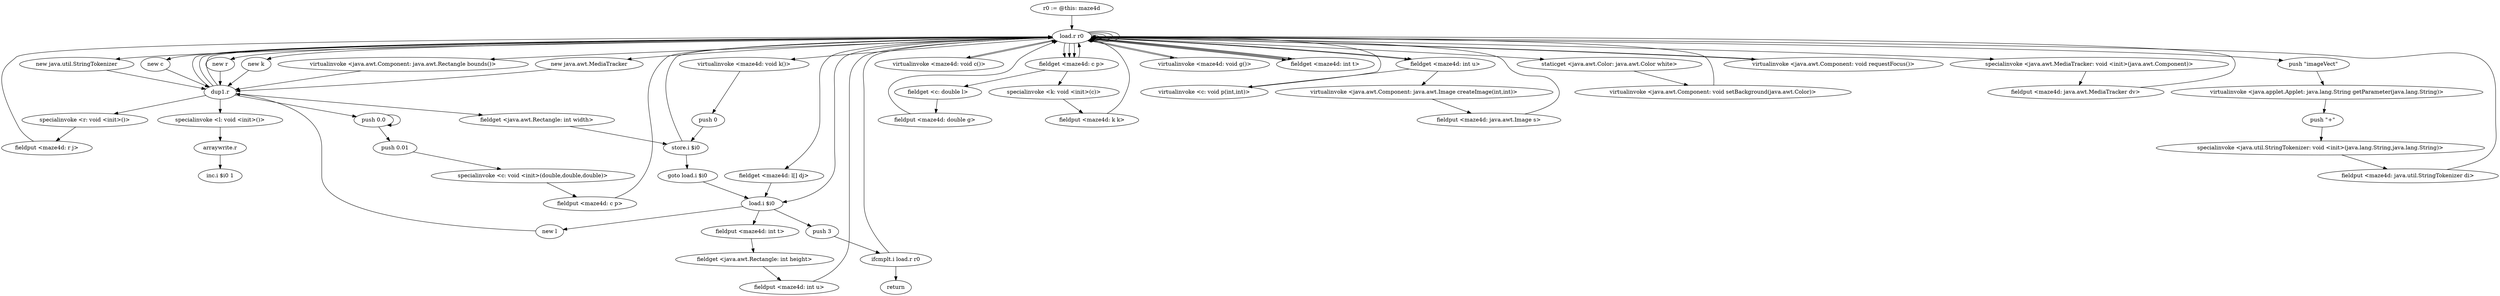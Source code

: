 digraph "" {
    "r0 := @this: maze4d"
    "load.r r0"
    "r0 := @this: maze4d"->"load.r r0";
    "new c"
    "load.r r0"->"new c";
    "dup1.r"
    "new c"->"dup1.r";
    "push 0.0"
    "dup1.r"->"push 0.0";
    "push 0.0"->"push 0.0";
    "push 0.01"
    "push 0.0"->"push 0.01";
    "specialinvoke <c: void <init>(double,double,double)>"
    "push 0.01"->"specialinvoke <c: void <init>(double,double,double)>";
    "fieldput <maze4d: c p>"
    "specialinvoke <c: void <init>(double,double,double)>"->"fieldput <maze4d: c p>";
    "fieldput <maze4d: c p>"->"load.r r0";
    "virtualinvoke <maze4d: void c()>"
    "load.r r0"->"virtualinvoke <maze4d: void c()>";
    "virtualinvoke <maze4d: void c()>"->"load.r r0";
    "load.r r0"->"load.r r0";
    "fieldget <maze4d: c p>"
    "load.r r0"->"fieldget <maze4d: c p>";
    "fieldget <c: double l>"
    "fieldget <maze4d: c p>"->"fieldget <c: double l>";
    "fieldput <maze4d: double g>"
    "fieldget <c: double l>"->"fieldput <maze4d: double g>";
    "fieldput <maze4d: double g>"->"load.r r0";
    "new r"
    "load.r r0"->"new r";
    "new r"->"dup1.r";
    "specialinvoke <r: void <init>()>"
    "dup1.r"->"specialinvoke <r: void <init>()>";
    "fieldput <maze4d: r j>"
    "specialinvoke <r: void <init>()>"->"fieldput <maze4d: r j>";
    "fieldput <maze4d: r j>"->"load.r r0";
    "new k"
    "load.r r0"->"new k";
    "new k"->"dup1.r";
    "dup1.r"->"load.r r0";
    "load.r r0"->"fieldget <maze4d: c p>";
    "specialinvoke <k: void <init>(c)>"
    "fieldget <maze4d: c p>"->"specialinvoke <k: void <init>(c)>";
    "fieldput <maze4d: k k>"
    "specialinvoke <k: void <init>(c)>"->"fieldput <maze4d: k k>";
    "fieldput <maze4d: k k>"->"load.r r0";
    "virtualinvoke <maze4d: void g()>"
    "load.r r0"->"virtualinvoke <maze4d: void g()>";
    "virtualinvoke <maze4d: void g()>"->"load.r r0";
    "load.r r0"->"load.r r0";
    "virtualinvoke <java.awt.Component: java.awt.Rectangle bounds()>"
    "load.r r0"->"virtualinvoke <java.awt.Component: java.awt.Rectangle bounds()>";
    "virtualinvoke <java.awt.Component: java.awt.Rectangle bounds()>"->"dup1.r";
    "fieldget <java.awt.Rectangle: int width>"
    "dup1.r"->"fieldget <java.awt.Rectangle: int width>";
    "store.i $i0"
    "fieldget <java.awt.Rectangle: int width>"->"store.i $i0";
    "store.i $i0"->"load.r r0";
    "load.i $i0"
    "load.r r0"->"load.i $i0";
    "fieldput <maze4d: int t>"
    "load.i $i0"->"fieldput <maze4d: int t>";
    "fieldget <java.awt.Rectangle: int height>"
    "fieldput <maze4d: int t>"->"fieldget <java.awt.Rectangle: int height>";
    "fieldput <maze4d: int u>"
    "fieldget <java.awt.Rectangle: int height>"->"fieldput <maze4d: int u>";
    "fieldput <maze4d: int u>"->"load.r r0";
    "load.r r0"->"fieldget <maze4d: c p>";
    "fieldget <maze4d: c p>"->"load.r r0";
    "fieldget <maze4d: int t>"
    "load.r r0"->"fieldget <maze4d: int t>";
    "fieldget <maze4d: int t>"->"load.r r0";
    "fieldget <maze4d: int u>"
    "load.r r0"->"fieldget <maze4d: int u>";
    "virtualinvoke <c: void p(int,int)>"
    "fieldget <maze4d: int u>"->"virtualinvoke <c: void p(int,int)>";
    "virtualinvoke <c: void p(int,int)>"->"load.r r0";
    "load.r r0"->"load.r r0";
    "load.r r0"->"load.r r0";
    "load.r r0"->"fieldget <maze4d: int t>";
    "fieldget <maze4d: int t>"->"load.r r0";
    "load.r r0"->"fieldget <maze4d: int u>";
    "virtualinvoke <java.awt.Component: java.awt.Image createImage(int,int)>"
    "fieldget <maze4d: int u>"->"virtualinvoke <java.awt.Component: java.awt.Image createImage(int,int)>";
    "fieldput <maze4d: java.awt.Image s>"
    "virtualinvoke <java.awt.Component: java.awt.Image createImage(int,int)>"->"fieldput <maze4d: java.awt.Image s>";
    "fieldput <maze4d: java.awt.Image s>"->"load.r r0";
    "staticget <java.awt.Color: java.awt.Color white>"
    "load.r r0"->"staticget <java.awt.Color: java.awt.Color white>";
    "virtualinvoke <java.awt.Component: void setBackground(java.awt.Color)>"
    "staticget <java.awt.Color: java.awt.Color white>"->"virtualinvoke <java.awt.Component: void setBackground(java.awt.Color)>";
    "virtualinvoke <java.awt.Component: void setBackground(java.awt.Color)>"->"load.r r0";
    "virtualinvoke <java.awt.Component: void requestFocus()>"
    "load.r r0"->"virtualinvoke <java.awt.Component: void requestFocus()>";
    "virtualinvoke <java.awt.Component: void requestFocus()>"->"load.r r0";
    "new java.awt.MediaTracker"
    "load.r r0"->"new java.awt.MediaTracker";
    "new java.awt.MediaTracker"->"dup1.r";
    "dup1.r"->"load.r r0";
    "specialinvoke <java.awt.MediaTracker: void <init>(java.awt.Component)>"
    "load.r r0"->"specialinvoke <java.awt.MediaTracker: void <init>(java.awt.Component)>";
    "fieldput <maze4d: java.awt.MediaTracker dv>"
    "specialinvoke <java.awt.MediaTracker: void <init>(java.awt.Component)>"->"fieldput <maze4d: java.awt.MediaTracker dv>";
    "fieldput <maze4d: java.awt.MediaTracker dv>"->"load.r r0";
    "new java.util.StringTokenizer"
    "load.r r0"->"new java.util.StringTokenizer";
    "new java.util.StringTokenizer"->"dup1.r";
    "dup1.r"->"load.r r0";
    "push \"imageVect\""
    "load.r r0"->"push \"imageVect\"";
    "virtualinvoke <java.applet.Applet: java.lang.String getParameter(java.lang.String)>"
    "push \"imageVect\""->"virtualinvoke <java.applet.Applet: java.lang.String getParameter(java.lang.String)>";
    "push \"+\""
    "virtualinvoke <java.applet.Applet: java.lang.String getParameter(java.lang.String)>"->"push \"+\"";
    "specialinvoke <java.util.StringTokenizer: void <init>(java.lang.String,java.lang.String)>"
    "push \"+\""->"specialinvoke <java.util.StringTokenizer: void <init>(java.lang.String,java.lang.String)>";
    "fieldput <maze4d: java.util.StringTokenizer di>"
    "specialinvoke <java.util.StringTokenizer: void <init>(java.lang.String,java.lang.String)>"->"fieldput <maze4d: java.util.StringTokenizer di>";
    "fieldput <maze4d: java.util.StringTokenizer di>"->"load.r r0";
    "virtualinvoke <maze4d: void k()>"
    "load.r r0"->"virtualinvoke <maze4d: void k()>";
    "push 0"
    "virtualinvoke <maze4d: void k()>"->"push 0";
    "push 0"->"store.i $i0";
    "goto load.i $i0"
    "store.i $i0"->"goto load.i $i0";
    "goto load.i $i0"->"load.i $i0";
    "push 3"
    "load.i $i0"->"push 3";
    "ifcmplt.i load.r r0"
    "push 3"->"ifcmplt.i load.r r0";
    "return"
    "ifcmplt.i load.r r0"->"return";
    "ifcmplt.i load.r r0"->"load.r r0";
    "fieldget <maze4d: l[] dj>"
    "load.r r0"->"fieldget <maze4d: l[] dj>";
    "fieldget <maze4d: l[] dj>"->"load.i $i0";
    "new l"
    "load.i $i0"->"new l";
    "new l"->"dup1.r";
    "specialinvoke <l: void <init>()>"
    "dup1.r"->"specialinvoke <l: void <init>()>";
    "arraywrite.r"
    "specialinvoke <l: void <init>()>"->"arraywrite.r";
    "inc.i $i0 1"
    "arraywrite.r"->"inc.i $i0 1";
}
